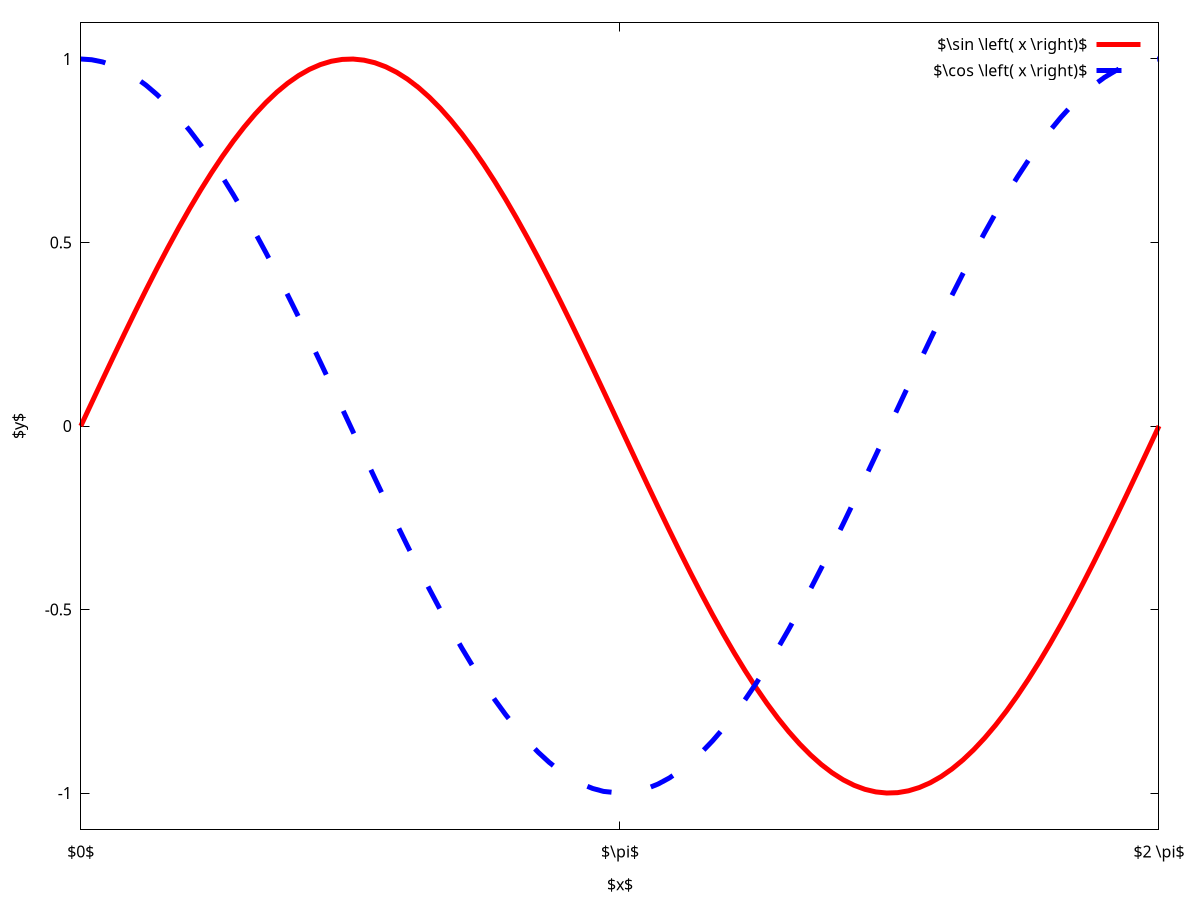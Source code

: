 reset
set terminal epslatex standalone color size 5.0,3.5 font ',17.28'
set output 'result.tex'

set xlabel '$x$'
set ylabel '$y$'

set xrange [0.0:2.*pi]
set yrange [-1.1:1.1]

set xtics ('$0$' 0., '$\pi$' pi, '$2 \pi$' 2.*pi)
set ytics 0.5

set style line 1 lc rgb '#FF0000' lw 5 dt 1
set style line 2 lc rgb '#0000FF' lw 5 dt 2

set key top right spacing 1.2

plot \
  sin(x) t '$\sin \left( x \right)$' ls 1 w l, \
  cos(x) t '$\cos \left( x \right)$' ls 2 w l

